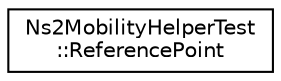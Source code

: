 digraph "Graphical Class Hierarchy"
{
 // LATEX_PDF_SIZE
  edge [fontname="Helvetica",fontsize="10",labelfontname="Helvetica",labelfontsize="10"];
  node [fontname="Helvetica",fontsize="10",shape=record];
  rankdir="LR";
  Node0 [label="Ns2MobilityHelperTest\l::ReferencePoint",height=0.2,width=0.4,color="black", fillcolor="white", style="filled",URL="$struct_ns2_mobility_helper_test_1_1_reference_point.html",tooltip="Single record in mobility reference."];
}
